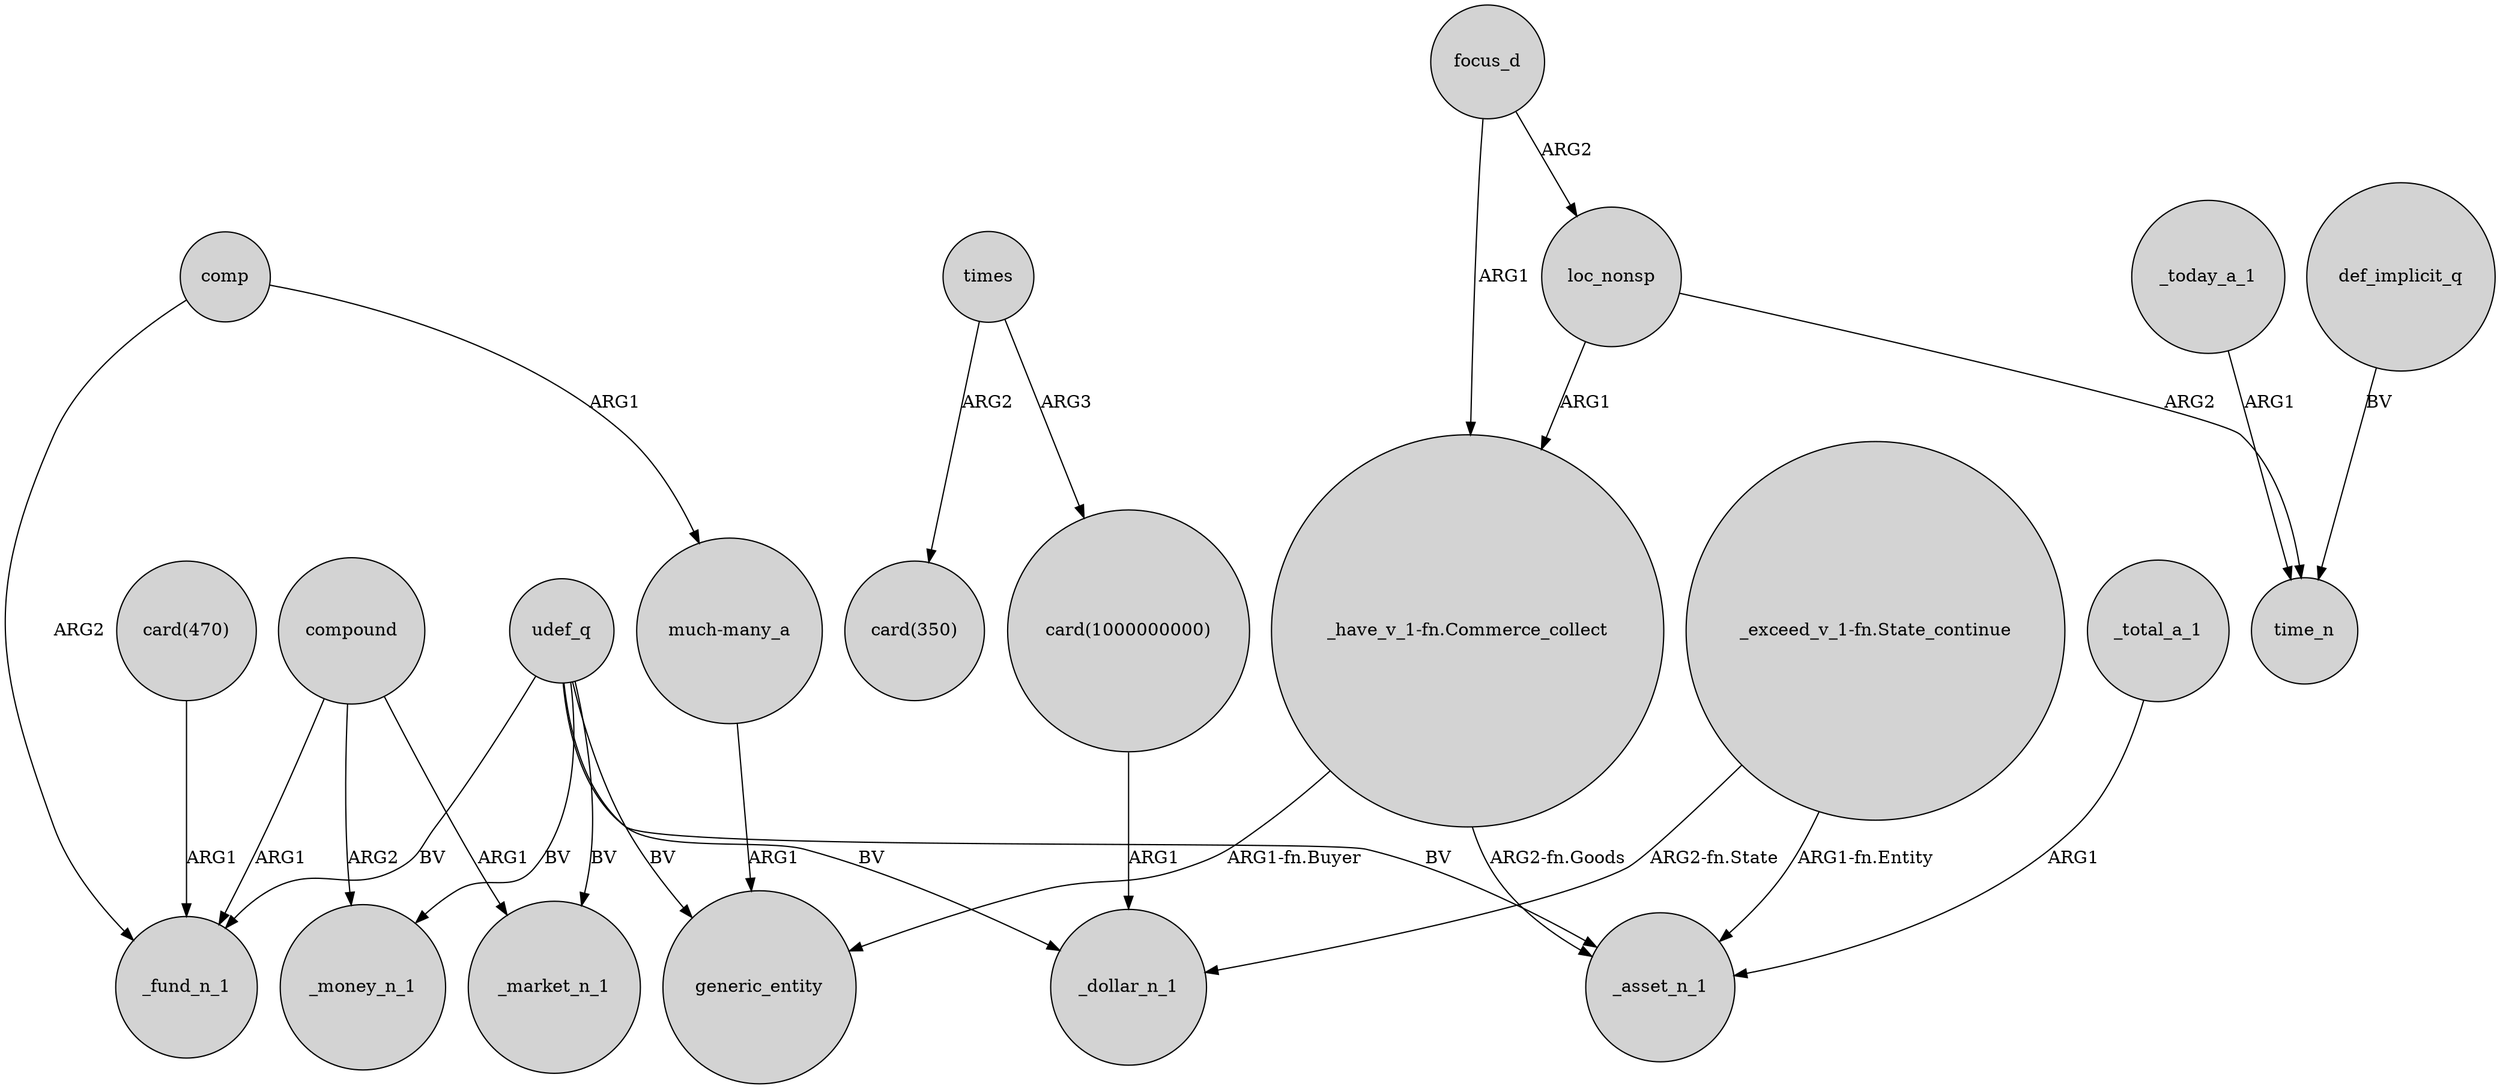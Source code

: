 digraph {
	node [shape=circle style=filled]
	"card(470)" -> _fund_n_1 [label=ARG1]
	"card(1000000000)" -> _dollar_n_1 [label=ARG1]
	"_exceed_v_1-fn.State_continue" -> _dollar_n_1 [label="ARG2-fn.State"]
	udef_q -> _market_n_1 [label=BV]
	"_exceed_v_1-fn.State_continue" -> _asset_n_1 [label="ARG1-fn.Entity"]
	"_have_v_1-fn.Commerce_collect" -> _asset_n_1 [label="ARG2-fn.Goods"]
	loc_nonsp -> "_have_v_1-fn.Commerce_collect" [label=ARG1]
	udef_q -> _fund_n_1 [label=BV]
	focus_d -> loc_nonsp [label=ARG2]
	times -> "card(1000000000)" [label=ARG3]
	udef_q -> _asset_n_1 [label=BV]
	udef_q -> generic_entity [label=BV]
	"_have_v_1-fn.Commerce_collect" -> generic_entity [label="ARG1-fn.Buyer"]
	comp -> "much-many_a" [label=ARG1]
	udef_q -> _money_n_1 [label=BV]
	"much-many_a" -> generic_entity [label=ARG1]
	udef_q -> _dollar_n_1 [label=BV]
	focus_d -> "_have_v_1-fn.Commerce_collect" [label=ARG1]
	compound -> _money_n_1 [label=ARG2]
	_today_a_1 -> time_n [label=ARG1]
	loc_nonsp -> time_n [label=ARG2]
	comp -> _fund_n_1 [label=ARG2]
	times -> "card(350)" [label=ARG2]
	_total_a_1 -> _asset_n_1 [label=ARG1]
	compound -> _market_n_1 [label=ARG1]
	compound -> _fund_n_1 [label=ARG1]
	def_implicit_q -> time_n [label=BV]
}
